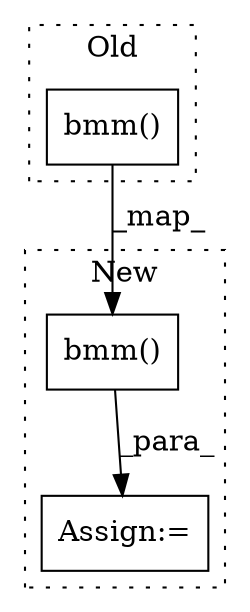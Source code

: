 digraph G {
subgraph cluster0 {
1 [label="bmm()" a="75" s="3700,3716" l="10,1" shape="box"];
label = "Old";
style="dotted";
}
subgraph cluster1 {
2 [label="bmm()" a="75" s="3917,3933" l="10,1" shape="box"];
3 [label="Assign:=" a="68" s="3973" l="3" shape="box"];
label = "New";
style="dotted";
}
1 -> 2 [label="_map_"];
2 -> 3 [label="_para_"];
}